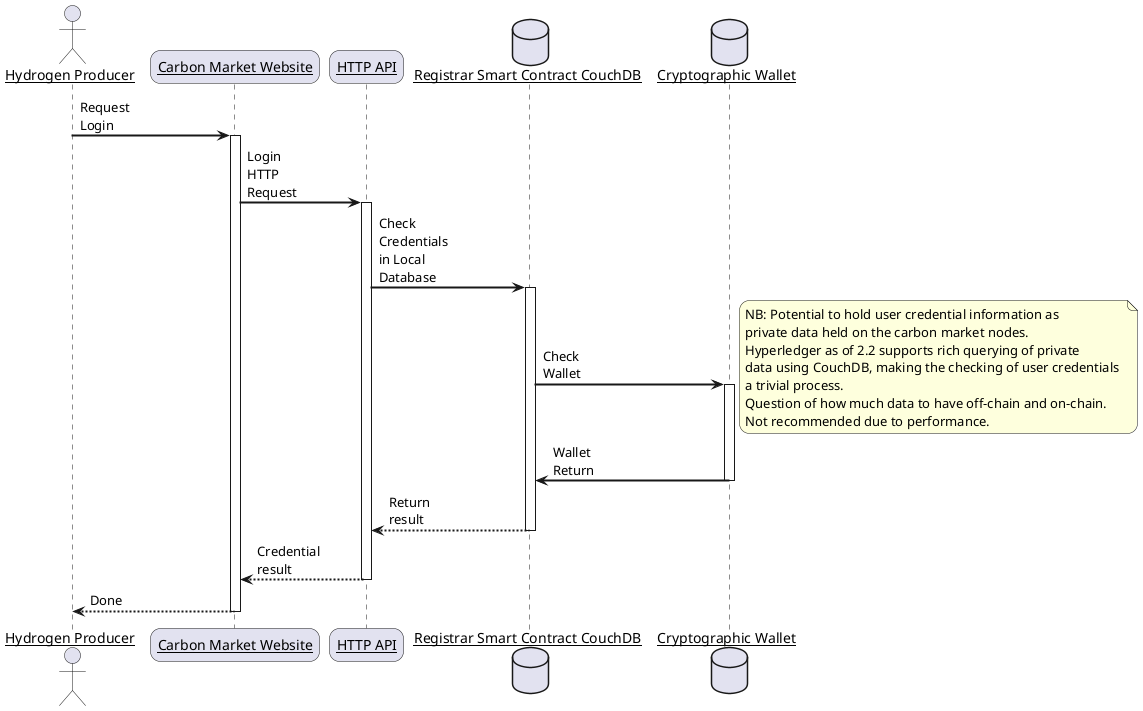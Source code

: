 @startuml Login
skinparam sequenceArrowThickness 2
skinparam roundcorner 20
skinparam maxmessagesize 60
skinparam sequenceParticipant underline

actor "Hydrogen Producer" as User
participant "Carbon Market Website" as A
participant "HTTP API" as B
database "Registrar Smart Contract CouchDB" as C
database "Cryptographic Wallet" as D

User -> A: Request Login
activate A

A -> B: Login HTTP Request
activate B

B -> C: Check Credentials in Local Database
activate C
C -> D: Check Wallet
activate D
note right
NB: Potential to hold user credential information as 
private data held on the carbon market nodes.
Hyperledger as of 2.2 supports rich querying of private 
data using CouchDB, making the checking of user credentials 
a trivial process.
Question of how much data to have off-chain and on-chain.
Not recommended due to performance.
end note
D -> C: Wallet Return
deactivate D
C --> B: Return result
deactivate C

B --> A: Credential result
deactivate B

A --> User: Done
deactivate A

@enduml